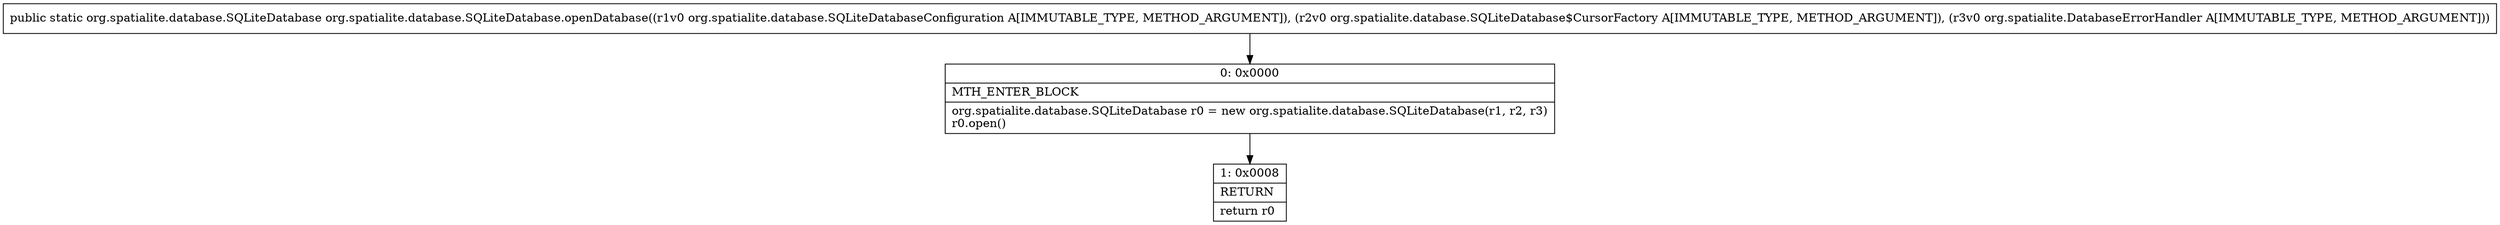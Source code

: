 digraph "CFG fororg.spatialite.database.SQLiteDatabase.openDatabase(Lorg\/spatialite\/database\/SQLiteDatabaseConfiguration;Lorg\/spatialite\/database\/SQLiteDatabase$CursorFactory;Lorg\/spatialite\/DatabaseErrorHandler;)Lorg\/spatialite\/database\/SQLiteDatabase;" {
Node_0 [shape=record,label="{0\:\ 0x0000|MTH_ENTER_BLOCK\l|org.spatialite.database.SQLiteDatabase r0 = new org.spatialite.database.SQLiteDatabase(r1, r2, r3)\lr0.open()\l}"];
Node_1 [shape=record,label="{1\:\ 0x0008|RETURN\l|return r0\l}"];
MethodNode[shape=record,label="{public static org.spatialite.database.SQLiteDatabase org.spatialite.database.SQLiteDatabase.openDatabase((r1v0 org.spatialite.database.SQLiteDatabaseConfiguration A[IMMUTABLE_TYPE, METHOD_ARGUMENT]), (r2v0 org.spatialite.database.SQLiteDatabase$CursorFactory A[IMMUTABLE_TYPE, METHOD_ARGUMENT]), (r3v0 org.spatialite.DatabaseErrorHandler A[IMMUTABLE_TYPE, METHOD_ARGUMENT])) }"];
MethodNode -> Node_0;
Node_0 -> Node_1;
}

